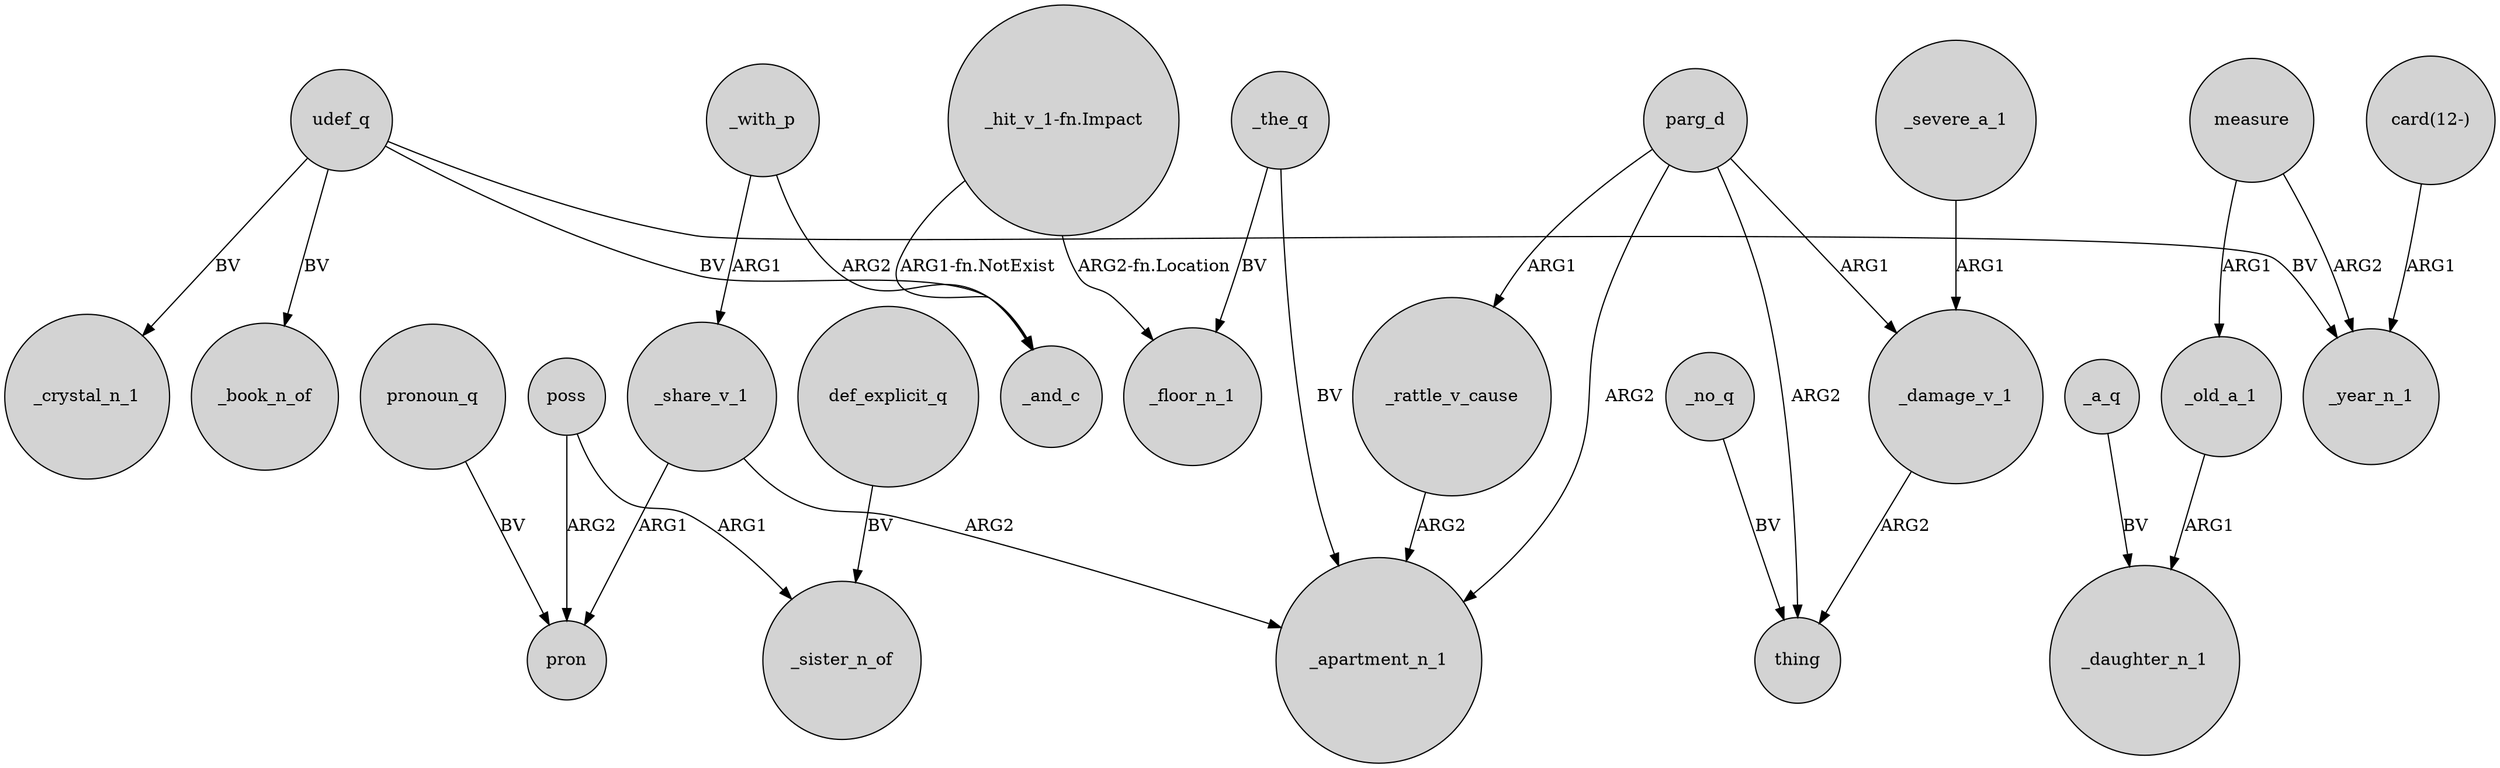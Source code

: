 digraph {
	node [shape=circle style=filled]
	udef_q -> _crystal_n_1 [label=BV]
	_with_p -> _and_c [label=ARG2]
	poss -> pron [label=ARG2]
	measure -> _year_n_1 [label=ARG2]
	_a_q -> _daughter_n_1 [label=BV]
	parg_d -> thing [label=ARG2]
	_old_a_1 -> _daughter_n_1 [label=ARG1]
	_share_v_1 -> pron [label=ARG1]
	_share_v_1 -> _apartment_n_1 [label=ARG2]
	"_hit_v_1-fn.Impact" -> _floor_n_1 [label="ARG2-fn.Location"]
	parg_d -> _damage_v_1 [label=ARG1]
	_the_q -> _apartment_n_1 [label=BV]
	_severe_a_1 -> _damage_v_1 [label=ARG1]
	measure -> _old_a_1 [label=ARG1]
	"card(12-)" -> _year_n_1 [label=ARG1]
	_the_q -> _floor_n_1 [label=BV]
	pronoun_q -> pron [label=BV]
	parg_d -> _rattle_v_cause [label=ARG1]
	_no_q -> thing [label=BV]
	"_hit_v_1-fn.Impact" -> _and_c [label="ARG1-fn.NotExist"]
	poss -> _sister_n_of [label=ARG1]
	_rattle_v_cause -> _apartment_n_1 [label=ARG2]
	udef_q -> _year_n_1 [label=BV]
	parg_d -> _apartment_n_1 [label=ARG2]
	udef_q -> _and_c [label=BV]
	_with_p -> _share_v_1 [label=ARG1]
	def_explicit_q -> _sister_n_of [label=BV]
	udef_q -> _book_n_of [label=BV]
	_damage_v_1 -> thing [label=ARG2]
}
